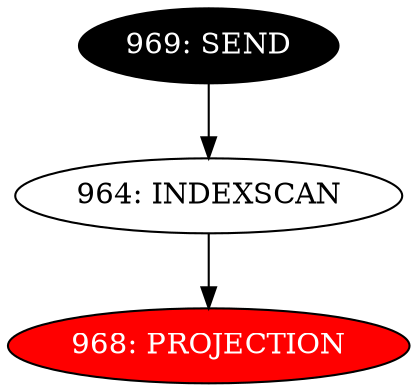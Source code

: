 digraph name {
964 [label="964: INDEXSCAN" ];
964 -> 968;
968 [label="968: PROJECTION" fontcolor="white" style="filled" fillcolor="red"];
969 [label="969: SEND" fontcolor="white" style="filled" fillcolor="black"];
969 -> 964;

}

